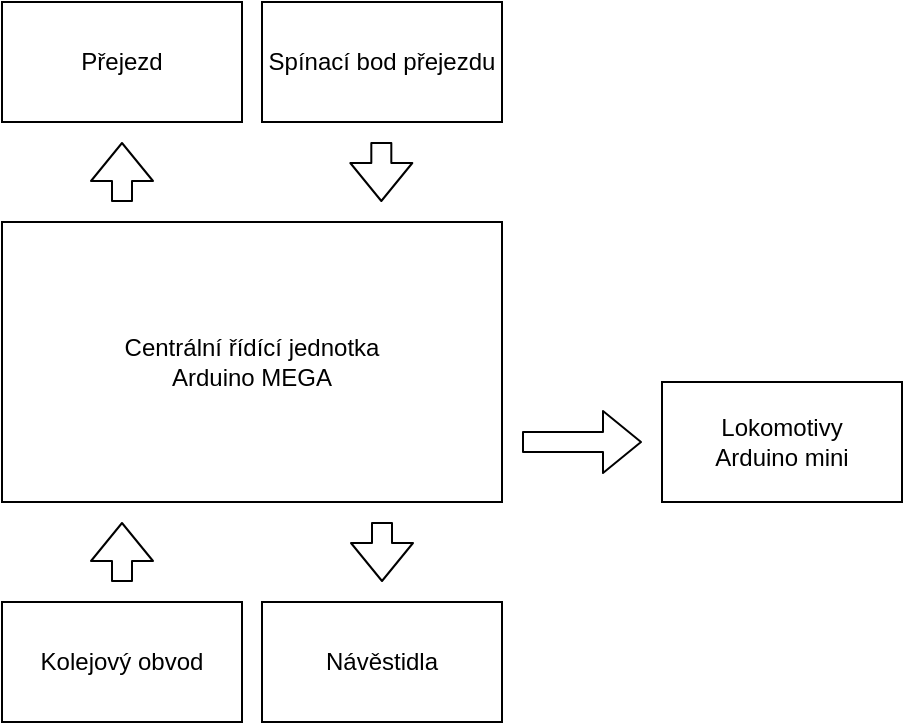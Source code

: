 <mxfile version="13.9.2" type="github">
  <diagram id="eaiSYttQAYNuVCzqeMpj" name="Page-1">
    <mxGraphModel dx="981" dy="526" grid="1" gridSize="10" guides="1" tooltips="1" connect="1" arrows="1" fold="1" page="1" pageScale="1" pageWidth="827" pageHeight="1169" math="0" shadow="0">
      <root>
        <mxCell id="0" />
        <mxCell id="1" parent="0" />
        <mxCell id="lFEYEjmMCCaA2896edCS-1" value="" style="rounded=0;whiteSpace=wrap;html=1;" vertex="1" parent="1">
          <mxGeometry x="200" y="500" width="250" height="140" as="geometry" />
        </mxCell>
        <mxCell id="lFEYEjmMCCaA2896edCS-2" value="Centrální řídící jednotka&lt;br&gt;Arduino MEGA" style="text;html=1;strokeColor=none;fillColor=none;align=center;verticalAlign=middle;whiteSpace=wrap;rounded=0;" vertex="1" parent="1">
          <mxGeometry x="200" y="500" width="250" height="140" as="geometry" />
        </mxCell>
        <mxCell id="lFEYEjmMCCaA2896edCS-3" value="" style="rounded=0;whiteSpace=wrap;html=1;" vertex="1" parent="1">
          <mxGeometry x="530" y="580" width="120" height="60" as="geometry" />
        </mxCell>
        <mxCell id="lFEYEjmMCCaA2896edCS-4" value="" style="shape=flexArrow;endArrow=classic;html=1;" edge="1" parent="1">
          <mxGeometry width="50" height="50" relative="1" as="geometry">
            <mxPoint x="460" y="610" as="sourcePoint" />
            <mxPoint x="520" y="610" as="targetPoint" />
          </mxGeometry>
        </mxCell>
        <mxCell id="lFEYEjmMCCaA2896edCS-5" value="Lokomotivy&lt;br&gt;Arduino mini" style="text;html=1;strokeColor=none;fillColor=none;align=center;verticalAlign=middle;whiteSpace=wrap;rounded=0;" vertex="1" parent="1">
          <mxGeometry x="530" y="580" width="120" height="60" as="geometry" />
        </mxCell>
        <mxCell id="lFEYEjmMCCaA2896edCS-6" value="" style="shape=flexArrow;endArrow=classic;html=1;" edge="1" parent="1">
          <mxGeometry width="50" height="50" relative="1" as="geometry">
            <mxPoint x="390" y="650" as="sourcePoint" />
            <mxPoint x="390" y="680" as="targetPoint" />
          </mxGeometry>
        </mxCell>
        <mxCell id="lFEYEjmMCCaA2896edCS-7" value="" style="rounded=0;whiteSpace=wrap;html=1;" vertex="1" parent="1">
          <mxGeometry x="200" y="690" width="120" height="60" as="geometry" />
        </mxCell>
        <mxCell id="lFEYEjmMCCaA2896edCS-9" value="" style="rounded=0;whiteSpace=wrap;html=1;" vertex="1" parent="1">
          <mxGeometry x="330" y="690" width="120" height="60" as="geometry" />
        </mxCell>
        <mxCell id="lFEYEjmMCCaA2896edCS-10" value="" style="shape=flexArrow;endArrow=classic;html=1;" edge="1" parent="1">
          <mxGeometry width="50" height="50" relative="1" as="geometry">
            <mxPoint x="260" y="680" as="sourcePoint" />
            <mxPoint x="260" y="650" as="targetPoint" />
          </mxGeometry>
        </mxCell>
        <mxCell id="lFEYEjmMCCaA2896edCS-11" value="Návěstidla" style="text;html=1;strokeColor=none;fillColor=none;align=center;verticalAlign=middle;whiteSpace=wrap;rounded=0;" vertex="1" parent="1">
          <mxGeometry x="330" y="690" width="120" height="60" as="geometry" />
        </mxCell>
        <mxCell id="lFEYEjmMCCaA2896edCS-12" value="Kolejový obvod" style="text;html=1;strokeColor=none;fillColor=none;align=center;verticalAlign=middle;whiteSpace=wrap;rounded=0;" vertex="1" parent="1">
          <mxGeometry x="200" y="690" width="120" height="60" as="geometry" />
        </mxCell>
        <mxCell id="lFEYEjmMCCaA2896edCS-13" value="" style="shape=flexArrow;endArrow=classic;html=1;" edge="1" parent="1">
          <mxGeometry width="50" height="50" relative="1" as="geometry">
            <mxPoint x="389.66" y="460" as="sourcePoint" />
            <mxPoint x="389.66" y="490" as="targetPoint" />
          </mxGeometry>
        </mxCell>
        <mxCell id="lFEYEjmMCCaA2896edCS-14" value="" style="rounded=0;whiteSpace=wrap;html=1;" vertex="1" parent="1">
          <mxGeometry x="200" y="390" width="120" height="60" as="geometry" />
        </mxCell>
        <mxCell id="lFEYEjmMCCaA2896edCS-15" value="" style="rounded=0;whiteSpace=wrap;html=1;" vertex="1" parent="1">
          <mxGeometry x="330" y="390" width="120" height="60" as="geometry" />
        </mxCell>
        <mxCell id="lFEYEjmMCCaA2896edCS-16" value="" style="shape=flexArrow;endArrow=classic;html=1;" edge="1" parent="1">
          <mxGeometry width="50" height="50" relative="1" as="geometry">
            <mxPoint x="260" y="490" as="sourcePoint" />
            <mxPoint x="260" y="460" as="targetPoint" />
          </mxGeometry>
        </mxCell>
        <mxCell id="lFEYEjmMCCaA2896edCS-17" value="Spínací bod přejezdu" style="text;html=1;strokeColor=none;fillColor=none;align=center;verticalAlign=middle;whiteSpace=wrap;rounded=0;" vertex="1" parent="1">
          <mxGeometry x="330" y="390" width="120" height="60" as="geometry" />
        </mxCell>
        <mxCell id="lFEYEjmMCCaA2896edCS-18" value="Přejezd" style="text;html=1;strokeColor=none;fillColor=none;align=center;verticalAlign=middle;whiteSpace=wrap;rounded=0;" vertex="1" parent="1">
          <mxGeometry x="200" y="390" width="120" height="60" as="geometry" />
        </mxCell>
      </root>
    </mxGraphModel>
  </diagram>
</mxfile>
